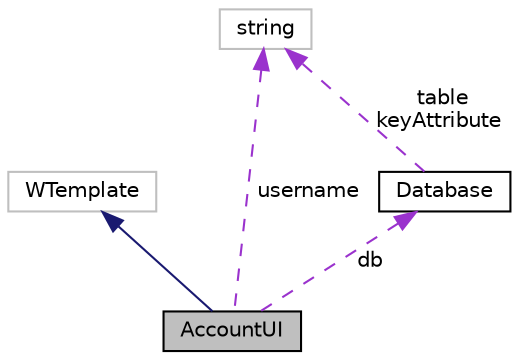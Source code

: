 digraph "AccountUI"
{
 // LATEX_PDF_SIZE
  edge [fontname="Helvetica",fontsize="10",labelfontname="Helvetica",labelfontsize="10"];
  node [fontname="Helvetica",fontsize="10",shape=record];
  Node1 [label="AccountUI",height=0.2,width=0.4,color="black", fillcolor="grey75", style="filled", fontcolor="black",tooltip="Account Management User Interface."];
  Node2 -> Node1 [dir="back",color="midnightblue",fontsize="10",style="solid",fontname="Helvetica"];
  Node2 [label="WTemplate",height=0.2,width=0.4,color="grey75", fillcolor="white", style="filled",tooltip=" "];
  Node3 -> Node1 [dir="back",color="darkorchid3",fontsize="10",style="dashed",label=" username" ,fontname="Helvetica"];
  Node3 [label="string",height=0.2,width=0.4,color="grey75", fillcolor="white", style="filled",tooltip=" "];
  Node4 -> Node1 [dir="back",color="darkorchid3",fontsize="10",style="dashed",label=" db" ,fontname="Helvetica"];
  Node4 [label="Database",height=0.2,width=0.4,color="black", fillcolor="white", style="filled",URL="$classDatabase.html",tooltip="Storage and retrieval of SQL data."];
  Node3 -> Node4 [dir="back",color="darkorchid3",fontsize="10",style="dashed",label=" table\nkeyAttribute" ,fontname="Helvetica"];
}
